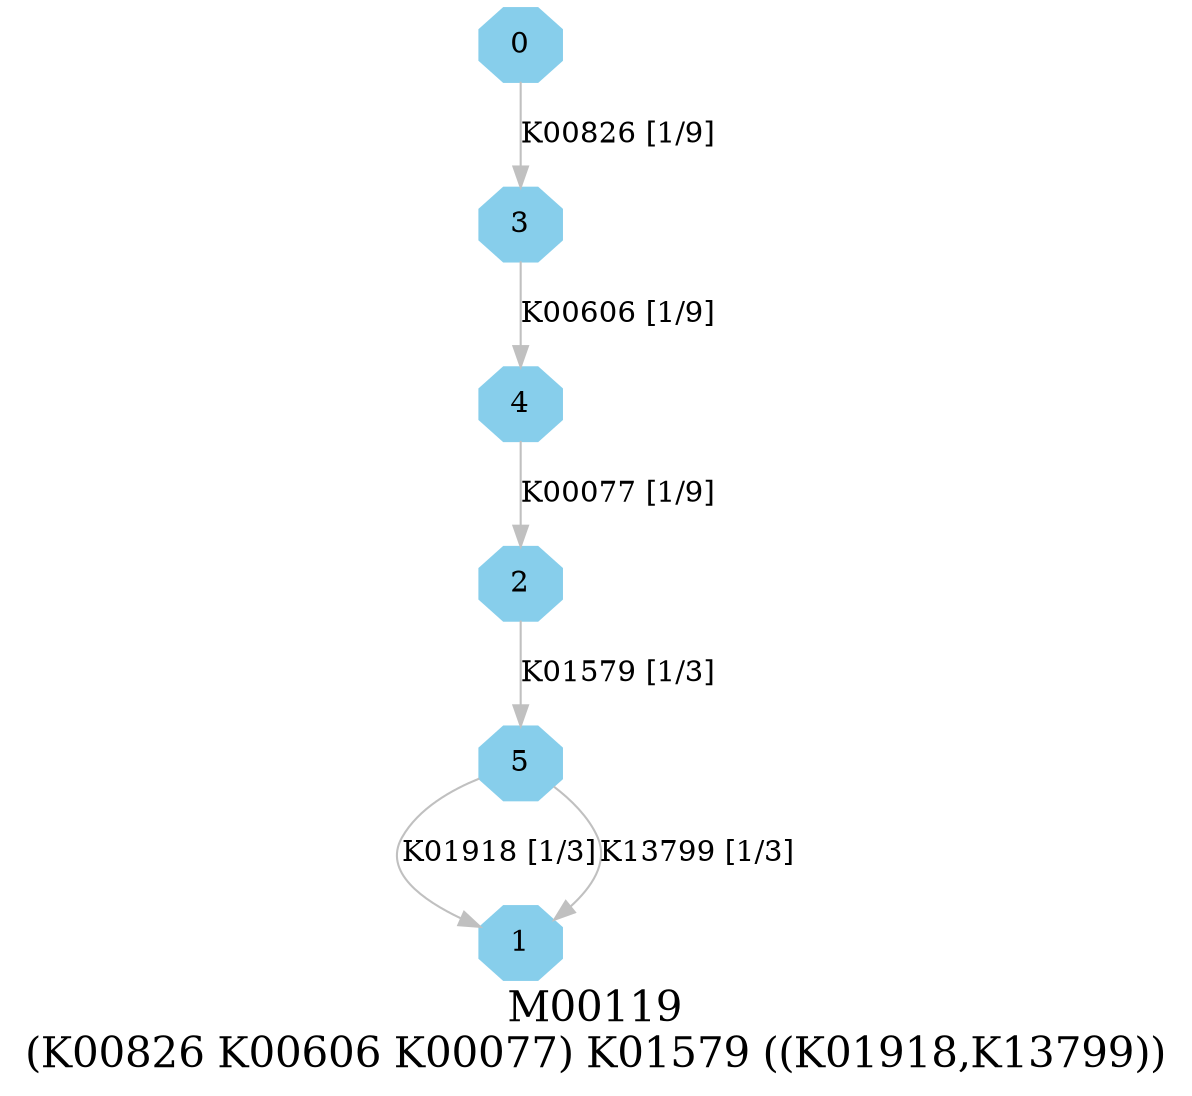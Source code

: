 digraph G {
graph [label="M00119
(K00826 K00606 K00077) K01579 ((K01918,K13799))",fontsize=20];
node [shape=box,style=filled];
edge [len=3,color=grey];
{node [width=.3,height=.3,shape=octagon,style=filled,color=skyblue] 0 1 2 3 4 5 }
0 -> 3 [label="K00826 [1/9]"];
2 -> 5 [label="K01579 [1/3]"];
3 -> 4 [label="K00606 [1/9]"];
4 -> 2 [label="K00077 [1/9]"];
5 -> 1 [label="K01918 [1/3]"];
5 -> 1 [label="K13799 [1/3]"];
}